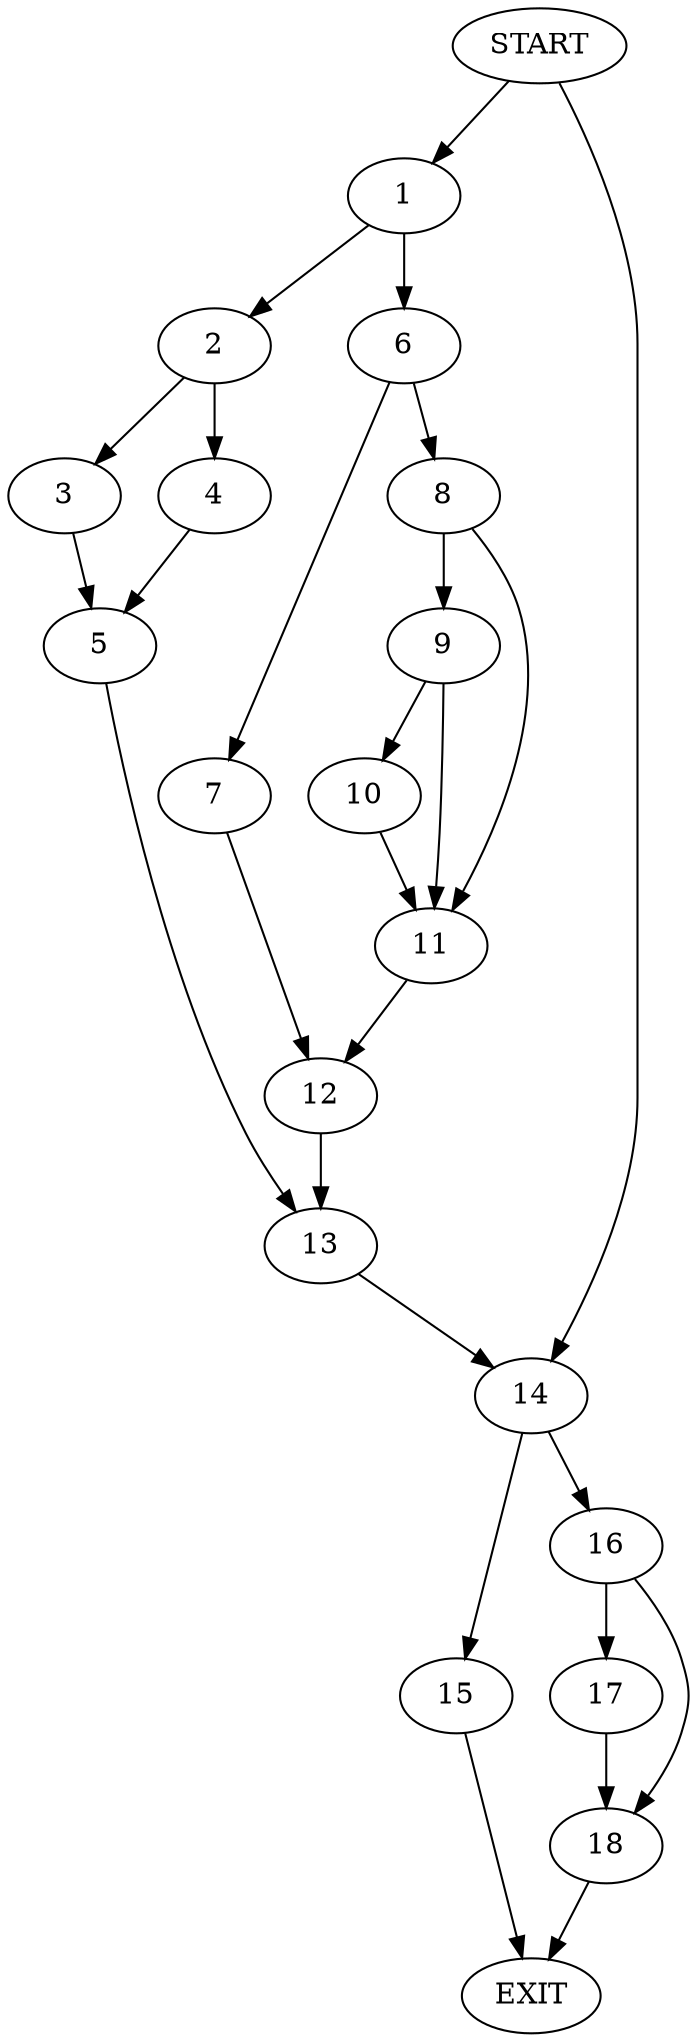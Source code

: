 digraph { 
0 [label="START"];
1;
2;
3;
4;
5;
6;
7;
8;
9;
10;
11;
12;
13;
14;
15;
16;
17;
18;
19[label="EXIT"];
0 -> 1;
0 -> 14;
1 -> 2;
1 -> 6;
2 -> 3;
2 -> 4;
3 -> 5;
4 -> 5;
5 -> 13;
6 -> 7;
6 -> 8;
7 -> 12;
8 -> 9;
8 -> 11;
9 -> 10;
9 -> 11;
10 -> 11;
11 -> 12;
12 -> 13;
13 -> 14;
14 -> 15;
14 -> 16;
15 -> 19;
16 -> 17;
16 -> 18;
17 -> 18;
18 -> 19;
}